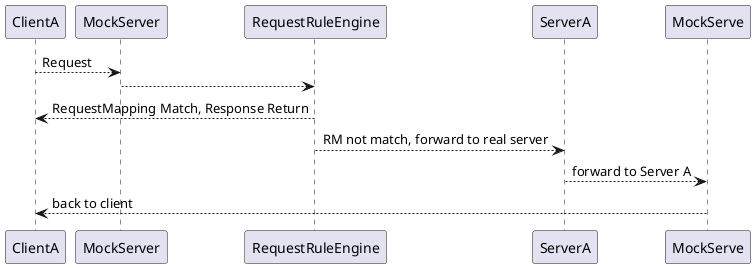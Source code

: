 @startuml
'ClientA -> Server: Request
'Server --> ClientA: Response
'
'ClientB -> Server: Request
'Server --> ClientB: Response

ClientA --> MockServer: Request
MockServer --> RequestRuleEngine
RequestRuleEngine --> ClientA: RequestMapping Match, Response Return
RequestRuleEngine --> ServerA: RM not match, forward to real server
ServerA --> MockServe: forward to Server A
MockServe --> ClientA: back to client

@enduml